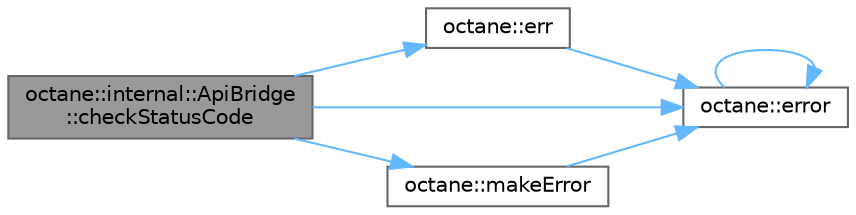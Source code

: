 digraph "octane::internal::ApiBridge::checkStatusCode"
{
 // LATEX_PDF_SIZE
  bgcolor="transparent";
  edge [fontname=Helvetica,fontsize=10,labelfontname=Helvetica,labelfontsize=10];
  node [fontname=Helvetica,fontsize=10,shape=box,height=0.2,width=0.4];
  rankdir="LR";
  Node1 [label="octane::internal::ApiBridge\l::checkStatusCode",height=0.2,width=0.4,color="gray40", fillcolor="grey60", style="filled", fontcolor="black",tooltip="check if the given status code is 2xx"];
  Node1 -> Node2 [color="steelblue1",style="solid"];
  Node2 [label="octane::err",height=0.2,width=0.4,color="grey40", fillcolor="white", style="filled",URL="$namespaceoctane.html#a11bf84eb93d9625bf17de018e4491327",tooltip="Utility function to construct quasi-normal state values."];
  Node2 -> Node3 [color="steelblue1",style="solid"];
  Node3 [label="octane::error",height=0.2,width=0.4,color="grey40", fillcolor="white", style="filled",URL="$namespaceoctane.html#a11a1130b89597aa8ff1d5d8ca69d74ed",tooltip="Utility function used to construct quasi-normal state values."];
  Node3 -> Node3 [color="steelblue1",style="solid"];
  Node1 -> Node3 [color="steelblue1",style="solid"];
  Node1 -> Node4 [color="steelblue1",style="solid"];
  Node4 [label="octane::makeError",height=0.2,width=0.4,color="grey40", fillcolor="white", style="filled",URL="$namespaceoctane.html#a508d9040da1bea287606313174f69cbc",tooltip="Utility function to create error response."];
  Node4 -> Node3 [color="steelblue1",style="solid"];
}
